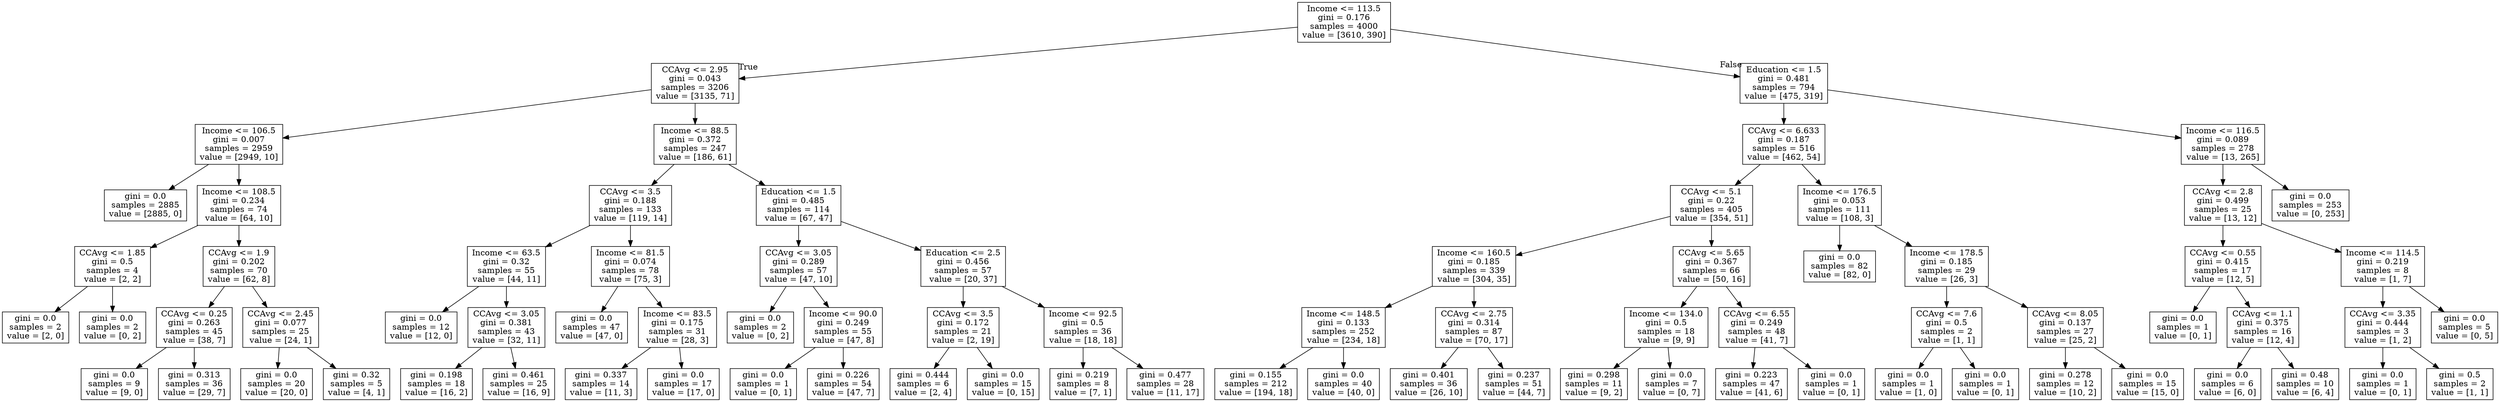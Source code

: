 digraph Tree {
node [shape=box] ;
0 [label="Income <= 113.5\ngini = 0.176\nsamples = 4000\nvalue = [3610, 390]"] ;
1 [label="CCAvg <= 2.95\ngini = 0.043\nsamples = 3206\nvalue = [3135, 71]"] ;
0 -> 1 [labeldistance=2.5, labelangle=45, headlabel="True"] ;
2 [label="Income <= 106.5\ngini = 0.007\nsamples = 2959\nvalue = [2949, 10]"] ;
1 -> 2 ;
3 [label="gini = 0.0\nsamples = 2885\nvalue = [2885, 0]"] ;
2 -> 3 ;
4 [label="Income <= 108.5\ngini = 0.234\nsamples = 74\nvalue = [64, 10]"] ;
2 -> 4 ;
5 [label="CCAvg <= 1.85\ngini = 0.5\nsamples = 4\nvalue = [2, 2]"] ;
4 -> 5 ;
6 [label="gini = 0.0\nsamples = 2\nvalue = [2, 0]"] ;
5 -> 6 ;
7 [label="gini = 0.0\nsamples = 2\nvalue = [0, 2]"] ;
5 -> 7 ;
8 [label="CCAvg <= 1.9\ngini = 0.202\nsamples = 70\nvalue = [62, 8]"] ;
4 -> 8 ;
9 [label="CCAvg <= 0.25\ngini = 0.263\nsamples = 45\nvalue = [38, 7]"] ;
8 -> 9 ;
10 [label="gini = 0.0\nsamples = 9\nvalue = [9, 0]"] ;
9 -> 10 ;
11 [label="gini = 0.313\nsamples = 36\nvalue = [29, 7]"] ;
9 -> 11 ;
12 [label="CCAvg <= 2.45\ngini = 0.077\nsamples = 25\nvalue = [24, 1]"] ;
8 -> 12 ;
13 [label="gini = 0.0\nsamples = 20\nvalue = [20, 0]"] ;
12 -> 13 ;
14 [label="gini = 0.32\nsamples = 5\nvalue = [4, 1]"] ;
12 -> 14 ;
15 [label="Income <= 88.5\ngini = 0.372\nsamples = 247\nvalue = [186, 61]"] ;
1 -> 15 ;
16 [label="CCAvg <= 3.5\ngini = 0.188\nsamples = 133\nvalue = [119, 14]"] ;
15 -> 16 ;
17 [label="Income <= 63.5\ngini = 0.32\nsamples = 55\nvalue = [44, 11]"] ;
16 -> 17 ;
18 [label="gini = 0.0\nsamples = 12\nvalue = [12, 0]"] ;
17 -> 18 ;
19 [label="CCAvg <= 3.05\ngini = 0.381\nsamples = 43\nvalue = [32, 11]"] ;
17 -> 19 ;
20 [label="gini = 0.198\nsamples = 18\nvalue = [16, 2]"] ;
19 -> 20 ;
21 [label="gini = 0.461\nsamples = 25\nvalue = [16, 9]"] ;
19 -> 21 ;
22 [label="Income <= 81.5\ngini = 0.074\nsamples = 78\nvalue = [75, 3]"] ;
16 -> 22 ;
23 [label="gini = 0.0\nsamples = 47\nvalue = [47, 0]"] ;
22 -> 23 ;
24 [label="Income <= 83.5\ngini = 0.175\nsamples = 31\nvalue = [28, 3]"] ;
22 -> 24 ;
25 [label="gini = 0.337\nsamples = 14\nvalue = [11, 3]"] ;
24 -> 25 ;
26 [label="gini = 0.0\nsamples = 17\nvalue = [17, 0]"] ;
24 -> 26 ;
27 [label="Education <= 1.5\ngini = 0.485\nsamples = 114\nvalue = [67, 47]"] ;
15 -> 27 ;
28 [label="CCAvg <= 3.05\ngini = 0.289\nsamples = 57\nvalue = [47, 10]"] ;
27 -> 28 ;
29 [label="gini = 0.0\nsamples = 2\nvalue = [0, 2]"] ;
28 -> 29 ;
30 [label="Income <= 90.0\ngini = 0.249\nsamples = 55\nvalue = [47, 8]"] ;
28 -> 30 ;
31 [label="gini = 0.0\nsamples = 1\nvalue = [0, 1]"] ;
30 -> 31 ;
32 [label="gini = 0.226\nsamples = 54\nvalue = [47, 7]"] ;
30 -> 32 ;
33 [label="Education <= 2.5\ngini = 0.456\nsamples = 57\nvalue = [20, 37]"] ;
27 -> 33 ;
34 [label="CCAvg <= 3.5\ngini = 0.172\nsamples = 21\nvalue = [2, 19]"] ;
33 -> 34 ;
35 [label="gini = 0.444\nsamples = 6\nvalue = [2, 4]"] ;
34 -> 35 ;
36 [label="gini = 0.0\nsamples = 15\nvalue = [0, 15]"] ;
34 -> 36 ;
37 [label="Income <= 92.5\ngini = 0.5\nsamples = 36\nvalue = [18, 18]"] ;
33 -> 37 ;
38 [label="gini = 0.219\nsamples = 8\nvalue = [7, 1]"] ;
37 -> 38 ;
39 [label="gini = 0.477\nsamples = 28\nvalue = [11, 17]"] ;
37 -> 39 ;
40 [label="Education <= 1.5\ngini = 0.481\nsamples = 794\nvalue = [475, 319]"] ;
0 -> 40 [labeldistance=2.5, labelangle=-45, headlabel="False"] ;
41 [label="CCAvg <= 6.633\ngini = 0.187\nsamples = 516\nvalue = [462, 54]"] ;
40 -> 41 ;
42 [label="CCAvg <= 5.1\ngini = 0.22\nsamples = 405\nvalue = [354, 51]"] ;
41 -> 42 ;
43 [label="Income <= 160.5\ngini = 0.185\nsamples = 339\nvalue = [304, 35]"] ;
42 -> 43 ;
44 [label="Income <= 148.5\ngini = 0.133\nsamples = 252\nvalue = [234, 18]"] ;
43 -> 44 ;
45 [label="gini = 0.155\nsamples = 212\nvalue = [194, 18]"] ;
44 -> 45 ;
46 [label="gini = 0.0\nsamples = 40\nvalue = [40, 0]"] ;
44 -> 46 ;
47 [label="CCAvg <= 2.75\ngini = 0.314\nsamples = 87\nvalue = [70, 17]"] ;
43 -> 47 ;
48 [label="gini = 0.401\nsamples = 36\nvalue = [26, 10]"] ;
47 -> 48 ;
49 [label="gini = 0.237\nsamples = 51\nvalue = [44, 7]"] ;
47 -> 49 ;
50 [label="CCAvg <= 5.65\ngini = 0.367\nsamples = 66\nvalue = [50, 16]"] ;
42 -> 50 ;
51 [label="Income <= 134.0\ngini = 0.5\nsamples = 18\nvalue = [9, 9]"] ;
50 -> 51 ;
52 [label="gini = 0.298\nsamples = 11\nvalue = [9, 2]"] ;
51 -> 52 ;
53 [label="gini = 0.0\nsamples = 7\nvalue = [0, 7]"] ;
51 -> 53 ;
54 [label="CCAvg <= 6.55\ngini = 0.249\nsamples = 48\nvalue = [41, 7]"] ;
50 -> 54 ;
55 [label="gini = 0.223\nsamples = 47\nvalue = [41, 6]"] ;
54 -> 55 ;
56 [label="gini = 0.0\nsamples = 1\nvalue = [0, 1]"] ;
54 -> 56 ;
57 [label="Income <= 176.5\ngini = 0.053\nsamples = 111\nvalue = [108, 3]"] ;
41 -> 57 ;
58 [label="gini = 0.0\nsamples = 82\nvalue = [82, 0]"] ;
57 -> 58 ;
59 [label="Income <= 178.5\ngini = 0.185\nsamples = 29\nvalue = [26, 3]"] ;
57 -> 59 ;
60 [label="CCAvg <= 7.6\ngini = 0.5\nsamples = 2\nvalue = [1, 1]"] ;
59 -> 60 ;
61 [label="gini = 0.0\nsamples = 1\nvalue = [1, 0]"] ;
60 -> 61 ;
62 [label="gini = 0.0\nsamples = 1\nvalue = [0, 1]"] ;
60 -> 62 ;
63 [label="CCAvg <= 8.05\ngini = 0.137\nsamples = 27\nvalue = [25, 2]"] ;
59 -> 63 ;
64 [label="gini = 0.278\nsamples = 12\nvalue = [10, 2]"] ;
63 -> 64 ;
65 [label="gini = 0.0\nsamples = 15\nvalue = [15, 0]"] ;
63 -> 65 ;
66 [label="Income <= 116.5\ngini = 0.089\nsamples = 278\nvalue = [13, 265]"] ;
40 -> 66 ;
67 [label="CCAvg <= 2.8\ngini = 0.499\nsamples = 25\nvalue = [13, 12]"] ;
66 -> 67 ;
68 [label="CCAvg <= 0.55\ngini = 0.415\nsamples = 17\nvalue = [12, 5]"] ;
67 -> 68 ;
69 [label="gini = 0.0\nsamples = 1\nvalue = [0, 1]"] ;
68 -> 69 ;
70 [label="CCAvg <= 1.1\ngini = 0.375\nsamples = 16\nvalue = [12, 4]"] ;
68 -> 70 ;
71 [label="gini = 0.0\nsamples = 6\nvalue = [6, 0]"] ;
70 -> 71 ;
72 [label="gini = 0.48\nsamples = 10\nvalue = [6, 4]"] ;
70 -> 72 ;
73 [label="Income <= 114.5\ngini = 0.219\nsamples = 8\nvalue = [1, 7]"] ;
67 -> 73 ;
74 [label="CCAvg <= 3.35\ngini = 0.444\nsamples = 3\nvalue = [1, 2]"] ;
73 -> 74 ;
75 [label="gini = 0.0\nsamples = 1\nvalue = [0, 1]"] ;
74 -> 75 ;
76 [label="gini = 0.5\nsamples = 2\nvalue = [1, 1]"] ;
74 -> 76 ;
77 [label="gini = 0.0\nsamples = 5\nvalue = [0, 5]"] ;
73 -> 77 ;
78 [label="gini = 0.0\nsamples = 253\nvalue = [0, 253]"] ;
66 -> 78 ;
}